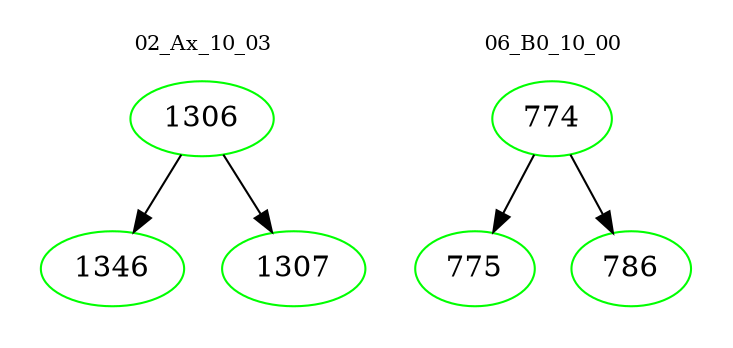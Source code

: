 digraph{
subgraph cluster_0 {
color = white
label = "02_Ax_10_03";
fontsize=10;
T0_1306 [label="1306", color="green"]
T0_1306 -> T0_1346 [color="black"]
T0_1346 [label="1346", color="green"]
T0_1306 -> T0_1307 [color="black"]
T0_1307 [label="1307", color="green"]
}
subgraph cluster_1 {
color = white
label = "06_B0_10_00";
fontsize=10;
T1_774 [label="774", color="green"]
T1_774 -> T1_775 [color="black"]
T1_775 [label="775", color="green"]
T1_774 -> T1_786 [color="black"]
T1_786 [label="786", color="green"]
}
}
